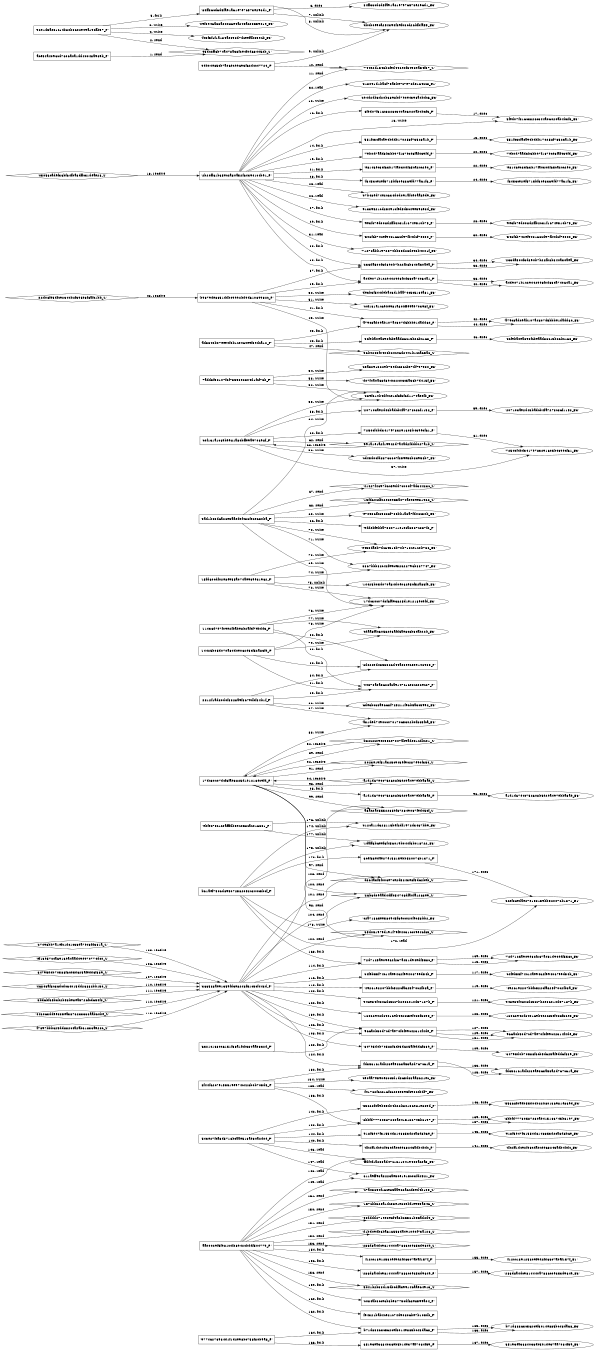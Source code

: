 digraph "D:\Learning\Paper\apt\基于CTI的攻击预警\Dataset\攻击图\ASGfromALLCTI\Ransomware Past, Present, and Future.dot" {
rankdir="LR"
size="9"
fixedsize="false"
splines="true"
nodesep=0.3
ranksep=0
fontsize=10
overlap="scalexy"
engine= "neato"
	"'95dc2ff6b74a478a38f2e4f0d684452b_S'" [node_type=Socket shape=diamond]
	"'ace54a4096cd7606a0a1dd40048a969b_P'" [node_type=Process shape=box]
	"'ace54a4096cd7606a0a1dd40048a969b_P'" -> "'95dc2ff6b74a478a38f2e4f0d684452b_S'" [label="1: send"]
	"'95dc2ff6b74a478a38f2e4f0d684452b_S'" [node_type=Socket shape=diamond]
	"'9291d5ae31c14b80b8602e49a19cab57_P'" [node_type=Process shape=box]
	"'9291d5ae31c14b80b8602e49a19cab57_P'" -> "'95dc2ff6b74a478a38f2e4f0d684452b_S'" [label="2: send"]
	"'09f8946a38a00086e4a245ac03559019_F3'" [node_type=file shape=ellipse]
	"'9291d5ae31c14b80b8602e49a19cab57_P'" [node_type=Process shape=box]
	"'9291d5ae31c14b80b8602e49a19cab57_P'" -> "'09f8946a38a00086e4a245ac03559019_F3'" [label="3: write"]
	"'f43f5f1f1a184ae898d7dceefab359cb_F3'" [node_type=file shape=ellipse]
	"'9291d5ae31c14b80b8602e49a19cab57_P'" [node_type=Process shape=box]
	"'9291d5ae31c14b80b8602e49a19cab57_P'" -> "'f43f5f1f1a184ae898d7dceefab359cb_F3'" [label="4: write"]
	"'9291d5ae31c14b80b8602e49a19cab57_P'" [node_type=Process shape=box]
	"'84ff36cd6d5fa91a61e7e76573e296d1_P'" [node_type=Process shape=box]
	"'9291d5ae31c14b80b8602e49a19cab57_P'" -> "'84ff36cd6d5fa91a61e7e76573e296d1_P'" [label="5: fork"]
	"'84ff36cd6d5fa91a61e7e76573e296d1_P'" [node_type=Process shape=box]
	"'84ff36cd6d5fa91a61e7e76573e296d1_F3'" [node_type=File shape=ellipse]
	"'84ff36cd6d5fa91a61e7e76573e296d1_P'" -> "'84ff36cd6d5fa91a61e7e76573e296d1_F3'" [label="6: exec"]
	"'db0b0e9ca254394f39f03cd26bfbfa55_F3'" [node_type=file shape=ellipse]
	"'84ff36cd6d5fa91a61e7e76573e296d1_P'" [node_type=Process shape=box]
	"'84ff36cd6d5fa91a61e7e76573e296d1_P'" -> "'db0b0e9ca254394f39f03cd26bfbfa55_F3'" [label="7: unlink"]
	"'db0b0e9ca254394f39f03cd26bfbfa55_F3'" [node_type=file shape=ellipse]
	"'84ff36cd6d5fa91a61e7e76573e296d1_P'" [node_type=Process shape=box]
	"'84ff36cd6d5fa91a61e7e76573e296d1_P'" -> "'db0b0e9ca254394f39f03cd26bfbfa55_F3'" [label="8: unlink"]
	"'db0b0e9ca254394f39f03cd26bfbfa55_F3'" [node_type=file shape=ellipse]
	"'0eb04e85cb7a06ec99693f62dcc47724_P'" [node_type=Process shape=box]
	"'0eb04e85cb7a06ec99693f62dcc47724_P'" -> "'db0b0e9ca254394f39f03cd26bfbfa55_F3'" [label="9: unlink"]
	"'744e2d1543b2fed44690f34989a54f37_S'" [node_type=Socket shape=diamond]
	"'0eb04e85cb7a06ec99693f62dcc47724_P'" [node_type=Process shape=box]
	"'0eb04e85cb7a06ec99693f62dcc47724_P'" -> "'744e2d1543b2fed44690f34989a54f37_S'" [label="10: send"]
	"'744e2d1543b2fed44690f34989a54f37_S'" [node_type=Socket shape=diamond]
	"'2b20ff61b65ec2a80a52f643941c4be1_P'" [node_type=Process shape=box]
	"'2b20ff61b65ec2a80a52f643941c4be1_P'" -> "'744e2d1543b2fed44690f34989a54f37_S'" [label="11: send"]
	"'294d2db8d20b6398bd790e4398a4bdc6_F3'" [node_type=file shape=ellipse]
	"'2b20ff61b65ec2a80a52f643941c4be1_P'" [node_type=Process shape=box]
	"'2b20ff61b65ec2a80a52f643941c4be1_P'" -> "'294d2db8d20b6398bd790e4398a4bdc6_F3'" [label="12: write"]
	"'8fed07f316c3826c344a06020ab4b3f3_F3'" [node_type=file shape=ellipse]
	"'2b20ff61b65ec2a80a52f643941c4be1_P'" [node_type=Process shape=box]
	"'2b20ff61b65ec2a80a52f643941c4be1_P'" -> "'8fed07f316c3826c344a06020ab4b3f3_F3'" [label="13: write"]
	"'2b20ff61b65ec2a80a52f643941c4be1_P'" [node_type=Process shape=box]
	"'551fc3cfaca94bddb170258f73523a1b_P'" [node_type=Process shape=box]
	"'2b20ff61b65ec2a80a52f643941c4be1_P'" -> "'551fc3cfaca94bddb170258f73523a1b_P'" [label="14: fork"]
	"'551fc3cfaca94bddb170258f73523a1b_P'" [node_type=Process shape=box]
	"'551fc3cfaca94bddb170258f73523a1b_F3'" [node_type=File shape=ellipse]
	"'551fc3cfaca94bddb170258f73523a1b_P'" -> "'551fc3cfaca94bddb170258f73523a1b_F3'" [label="15: exec"]
	"'2b20ff61b65ec2a80a52f643941c4be1_P'" [node_type=Process shape=box]
	"'8fed07f316c3826c344a06020ab4b3f3_P'" [node_type=Process shape=box]
	"'2b20ff61b65ec2a80a52f643941c4be1_P'" -> "'8fed07f316c3826c344a06020ab4b3f3_P'" [label="16: fork"]
	"'8fed07f316c3826c344a06020ab4b3f3_P'" [node_type=Process shape=box]
	"'8fed07f316c3826c344a06020ab4b3f3_F3'" [node_type=File shape=ellipse]
	"'8fed07f316c3826c344a06020ab4b3f3_P'" -> "'8fed07f316c3826c344a06020ab4b3f3_F3'" [label="17: exec"]
	"'2b20ff61b65ec2a80a52f643941c4be1_P'" [node_type=Process shape=box]
	"'05056cad9f36bf64fba3dffc31deae28_S'" [node_type=Socket shape=diamond]
	"'05056cad9f36bf64fba3dffc31deae28_S'" -> "'2b20ff61b65ec2a80a52f643941c4be1_P'" [label="18: receive"]
	"'2b20ff61b65ec2a80a52f643941c4be1_P'" [node_type=Process shape=box]
	"'7eb0d7aad3b3bb97f187ece3faf439fd_P'" [node_type=Process shape=box]
	"'2b20ff61b65ec2a80a52f643941c4be1_P'" -> "'7eb0d7aad3b3bb97f187ece3faf439fd_P'" [label="19: fork"]
	"'7eb0d7aad3b3bb97f187ece3faf439fd_P'" [node_type=Process shape=box]
	"'7eb0d7aad3b3bb97f187ece3faf439fd_F3'" [node_type=File shape=ellipse]
	"'7eb0d7aad3b3bb97f187ece3faf439fd_P'" -> "'7eb0d7aad3b3bb97f187ece3faf439fd_F3'" [label="20: exec"]
	"'2b20ff61b65ec2a80a52f643941c4be1_P'" [node_type=Process shape=box]
	"'e8146ec3cf63b17fa030df65ca2cc2e0_P'" [node_type=Process shape=box]
	"'2b20ff61b65ec2a80a52f643941c4be1_P'" -> "'e8146ec3cf63b17fa030df65ca2cc2e0_P'" [label="21: fork"]
	"'e8146ec3cf63b17fa030df65ca2cc2e0_P'" [node_type=Process shape=box]
	"'e8146ec3cf63b17fa030df65ca2cc2e0_F3'" [node_type=File shape=ellipse]
	"'e8146ec3cf63b17fa030df65ca2cc2e0_P'" -> "'e8146ec3cf63b17fa030df65ca2cc2e0_F3'" [label="22: exec"]
	"'2b20ff61b65ec2a80a52f643941c4be1_P'" [node_type=Process shape=box]
	"'f3453ce2ef5715bf30e8369fd77a61f6_P'" [node_type=Process shape=box]
	"'2b20ff61b65ec2a80a52f643941c4be1_P'" -> "'f3453ce2ef5715bf30e8369fd77a61f6_P'" [label="23: fork"]
	"'f3453ce2ef5715bf30e8369fd77a61f6_P'" [node_type=Process shape=box]
	"'f3453ce2ef5715bf30e8369fd77a61f6_F3'" [node_type=File shape=ellipse]
	"'f3453ce2ef5715bf30e8369fd77a61f6_P'" -> "'f3453ce2ef5715bf30e8369fd77a61f6_F3'" [label="24: exec"]
	"'07b48ed74e2c634d0d091af4e0aa3ed9_F3'" [node_type=file shape=ellipse]
	"'2b20ff61b65ec2a80a52f643941c4be1_P'" [node_type=Process shape=box]
	"'2b20ff61b65ec2a80a52f643941c4be1_P'" -> "'07b48ed74e2c634d0d091af4e0aa3ed9_F3'" [label="25: read"]
	"'e1339521cd25491cfed5d5c49e598e3d_F3'" [node_type=file shape=ellipse]
	"'2b20ff61b65ec2a80a52f643941c4be1_P'" [node_type=Process shape=box]
	"'2b20ff61b65ec2a80a52f643941c4be1_P'" -> "'e1339521cd25491cfed5d5c49e598e3d_F3'" [label="26: read"]
	"'2b20ff61b65ec2a80a52f643941c4be1_P'" [node_type=Process shape=box]
	"'9e3fc7ed008d2ffb2c31f1674e510b75_P'" [node_type=Process shape=box]
	"'2b20ff61b65ec2a80a52f643941c4be1_P'" -> "'9e3fc7ed008d2ffb2c31f1674e510b75_P'" [label="27: fork"]
	"'9e3fc7ed008d2ffb2c31f1674e510b75_P'" [node_type=Process shape=box]
	"'9e3fc7ed008d2ffb2c31f1674e510b75_F3'" [node_type=File shape=ellipse]
	"'9e3fc7ed008d2ffb2c31f1674e510b75_P'" -> "'9e3fc7ed008d2ffb2c31f1674e510b75_F3'" [label="28: exec"]
	"'2b20ff61b65ec2a80a52f643941c4be1_P'" [node_type=Process shape=box]
	"'546fcb742ef948166cd97fb4dcf7e000_P'" [node_type=Process shape=box]
	"'2b20ff61b65ec2a80a52f643941c4be1_P'" -> "'546fcb742ef948166cd97fb4dcf7e000_P'" [label="29: fork"]
	"'546fcb742ef948166cd97fb4dcf7e000_P'" [node_type=Process shape=box]
	"'546fcb742ef948166cd97fb4dcf7e000_F3'" [node_type=File shape=ellipse]
	"'546fcb742ef948166cd97fb4dcf7e000_P'" -> "'546fcb742ef948166cd97fb4dcf7e000_F3'" [label="30: exec"]
	"'71272abb1972574bb85d23de93b4001f_F3'" [node_type=file shape=ellipse]
	"'2b20ff61b65ec2a80a52f643941c4be1_P'" [node_type=Process shape=box]
	"'2b20ff61b65ec2a80a52f643941c4be1_P'" -> "'71272abb1972574bb85d23de93b4001f_F3'" [label="31: read"]
	"'818091d1ba6f75a3be7c7e76d5164cc8_F1'" [node_type=file shape=ellipse]
	"'2b20ff61b65ec2a80a52f643941c4be1_P'" [node_type=Process shape=box]
	"'2b20ff61b65ec2a80a52f643941c4be1_P'" -> "'818091d1ba6f75a3be7c7e76d5164cc8_F1'" [label="32: read"]
	"'2b20ff61b65ec2a80a52f643941c4be1_P'" [node_type=Process shape=box]
	"'233da500f3d890b7b22fb8b840a30aea_P'" [node_type=Process shape=box]
	"'2b20ff61b65ec2a80a52f643941c4be1_P'" -> "'233da500f3d890b7b22fb8b840a30aea_P'" [label="33: fork"]
	"'233da500f3d890b7b22fb8b840a30aea_P'" [node_type=Process shape=box]
	"'233da500f3d890b7b22fb8b840a30aea_F3'" [node_type=File shape=ellipse]
	"'233da500f3d890b7b22fb8b840a30aea_P'" -> "'233da500f3d890b7b22fb8b840a30aea_F3'" [label="34: exec"]
	"'2b20ff61b65ec2a80a52f643941c4be1_P'" [node_type=Process shape=box]
	"'a4d9071b1c294429e8f0d33ca74064a1_P'" [node_type=Process shape=box]
	"'2b20ff61b65ec2a80a52f643941c4be1_P'" -> "'a4d9071b1c294429e8f0d33ca74064a1_P'" [label="35: fork"]
	"'a4d9071b1c294429e8f0d33ca74064a1_P'" [node_type=Process shape=box]
	"'a4d9071b1c294429e8f0d33ca74064a1_F3'" [node_type=File shape=ellipse]
	"'a4d9071b1c294429e8f0d33ca74064a1_P'" -> "'a4d9071b1c294429e8f0d33ca74064a1_F3'" [label="36: exec"]
	"'b9379de8851ddb09992bd9d61089982c_P'" [node_type=Process shape=box]
	"'233da500f3d890b7b22fb8b840a30aea_P'" [node_type=Process shape=box]
	"'b9379de8851ddb09992bd9d61089982c_P'" -> "'233da500f3d890b7b22fb8b840a30aea_P'" [label="37: fork"]
	"'233da500f3d890b7b22fb8b840a30aea_P'" [node_type=Process shape=box]
	"'233da500f3d890b7b22fb8b840a30aea_F3'" [node_type=File shape=ellipse]
	"'233da500f3d890b7b22fb8b840a30aea_P'" -> "'233da500f3d890b7b22fb8b840a30aea_F3'" [label="38: exec"]
	"'b9379de8851ddb09992bd9d61089982c_P'" [node_type=Process shape=box]
	"'a4d9071b1c294429e8f0d33ca74064a1_P'" [node_type=Process shape=box]
	"'b9379de8851ddb09992bd9d61089982c_P'" -> "'a4d9071b1c294429e8f0d33ca74064a1_P'" [label="39: fork"]
	"'a4d9071b1c294429e8f0d33ca74064a1_P'" [node_type=Process shape=box]
	"'a4d9071b1c294429e8f0d33ca74064a1_F3'" [node_type=File shape=ellipse]
	"'a4d9071b1c294429e8f0d33ca74064a1_P'" -> "'a4d9071b1c294429e8f0d33ca74064a1_F3'" [label="40: exec"]
	"'b9379de8851ddb09992bd9d61089982c_P'" [node_type=Process shape=box]
	"'a79c8ad09ab107a4807d5bbbe1dadd60_P'" [node_type=Process shape=box]
	"'b9379de8851ddb09992bd9d61089982c_P'" -> "'a79c8ad09ab107a4807d5bbbe1dadd60_P'" [label="41: fork"]
	"'a79c8ad09ab107a4807d5bbbe1dadd60_P'" [node_type=Process shape=box]
	"'a79c8ad09ab107a4807d5bbbe1dadd60_F3'" [node_type=File shape=ellipse]
	"'a79c8ad09ab107a4807d5bbbe1dadd60_P'" -> "'a79c8ad09ab107a4807d5bbbe1dadd60_F3'" [label="42: exec"]
	"'ad3340b07eee4f0b1ce464e9f39dca12_P'" [node_type=Process shape=box]
	"'a79c8ad09ab107a4807d5bbbe1dadd60_P'" [node_type=Process shape=box]
	"'ad3340b07eee4f0b1ce464e9f39dca12_P'" -> "'a79c8ad09ab107a4807d5bbbe1dadd60_P'" [label="43: fork"]
	"'a79c8ad09ab107a4807d5bbbe1dadd60_P'" [node_type=Process shape=box]
	"'a79c8ad09ab107a4807d5bbbe1dadd60_F3'" [node_type=File shape=ellipse]
	"'a79c8ad09ab107a4807d5bbbe1dadd60_P'" -> "'a79c8ad09ab107a4807d5bbbe1dadd60_F3'" [label="44: exec"]
	"'ad3340b07eee4f0b1ce464e9f39dca12_P'" [node_type=Process shape=box]
	"'8cf9ba0ea898fcbeaad86c15b26bc168_P'" [node_type=Process shape=box]
	"'ad3340b07eee4f0b1ce464e9f39dca12_P'" -> "'8cf9ba0ea898fcbeaad86c15b26bc168_P'" [label="45: fork"]
	"'8cf9ba0ea898fcbeaad86c15b26bc168_P'" [node_type=Process shape=box]
	"'8cf9ba0ea898fcbeaad86c15b26bc168_F3'" [node_type=File shape=ellipse]
	"'8cf9ba0ea898fcbeaad86c15b26bc168_P'" -> "'8cf9ba0ea898fcbeaad86c15b26bc168_F3'" [label="46: exec"]
	"'06b4283f0408b20c46d2441b1cca65a6_S'" [node_type=Socket shape=diamond]
	"'ad3340b07eee4f0b1ce464e9f39dca12_P'" [node_type=Process shape=box]
	"'ad3340b07eee4f0b1ce464e9f39dca12_P'" -> "'06b4283f0408b20c46d2441b1cca65a6_S'" [label="47: send"]
	"'b9379de8851ddb09992bd9d61089982c_P'" [node_type=Process shape=box]
	"'22d08fe5dfc92344b2f395e3f8afc1bb_S'" [node_type=Socket shape=diamond]
	"'22d08fe5dfc92344b2f395e3f8afc1bb_S'" -> "'b9379de8851ddb09992bd9d61089982c_P'" [label="48: receive"]
	"'839f614b4df4ce1cf3f3f6d1174aeefb_F3'" [node_type=file shape=ellipse]
	"'b9379de8851ddb09992bd9d61089982c_P'" [node_type=Process shape=box]
	"'b9379de8851ddb09992bd9d61089982c_P'" -> "'839f614b4df4ce1cf3f3f6d1174aeefb_F3'" [label="49: write"]
	"'de3b3f544deba46d1baa74c5c518ea81_F3'" [node_type=file shape=ellipse]
	"'b9379de8851ddb09992bd9d61089982c_P'" [node_type=Process shape=box]
	"'b9379de8851ddb09992bd9d61089982c_P'" -> "'de3b3f544deba46d1baa74c5c518ea81_F3'" [label="50: write"]
	"'c0f131a1c69be981a80bffe9a970398f_F3'" [node_type=file shape=ellipse]
	"'b9379de8851ddb09992bd9d61089982c_P'" [node_type=Process shape=box]
	"'b9379de8851ddb09992bd9d61089982c_P'" -> "'c0f131a1c69be981a80bffe9a970398f_F3'" [label="51: write"]
	"'839f614b4df4ce1cf3f3f6d1174aeefb_F3'" [node_type=file shape=ellipse]
	"'7add3f58107f6f73558e2304d1fcf73b_P'" [node_type=Process shape=box]
	"'7add3f58107f6f73558e2304d1fcf73b_P'" -> "'839f614b4df4ce1cf3f3f6d1174aeefb_F3'" [label="52: write"]
	"'d07f4a0a68d894c22c03c5a36b7d415f_F3'" [node_type=file shape=ellipse]
	"'7add3f58107f6f73558e2304d1fcf73b_P'" [node_type=Process shape=box]
	"'7add3f58107f6f73558e2304d1fcf73b_P'" -> "'d07f4a0a68d894c22c03c5a36b7d415f_F3'" [label="53: write"]
	"'25a32913229b759dcc36cbe7df797e80_F3'" [node_type=file shape=ellipse]
	"'7add3f58107f6f73558e2304d1fcf73b_P'" [node_type=Process shape=box]
	"'7add3f58107f6f73558e2304d1fcf73b_P'" -> "'25a32913229b759dcc36cbe7df797e80_F3'" [label="54: write"]
	"'839f614b4df4ce1cf3f3f6d1174aeefb_F3'" [node_type=file shape=ellipse]
	"'c0f131a1c69be981a80bffe9a970398f_P'" [node_type=Process shape=box]
	"'c0f131a1c69be981a80bffe9a970398f_P'" -> "'839f614b4df4ce1cf3f3f6d1174aeefb_F3'" [label="55: write"]
	"'cd45d0cfd887666c7f259e53b83958b7_F3'" [node_type=file shape=ellipse]
	"'c0f131a1c69be981a80bffe9a970398f_P'" [node_type=Process shape=box]
	"'c0f131a1c69be981a80bffe9a970398f_P'" -> "'cd45d0cfd887666c7f259e53b83958b7_F3'" [label="56: write"]
	"'7254cf4bd3417e783291605b439ecf61_F3'" [node_type=file shape=ellipse]
	"'c0f131a1c69be981a80bffe9a970398f_P'" [node_type=Process shape=box]
	"'c0f131a1c69be981a80bffe9a970398f_P'" -> "'7254cf4bd3417e783291605b439ecf61_F3'" [label="57: write"]
	"'c0f131a1c69be981a80bffe9a970398f_P'" [node_type=Process shape=box]
	"'207103ae2d43badcb4fa7278c86f1152_P'" [node_type=Process shape=box]
	"'c0f131a1c69be981a80bffe9a970398f_P'" -> "'207103ae2d43badcb4fa7278c86f1152_P'" [label="58: fork"]
	"'207103ae2d43badcb4fa7278c86f1152_P'" [node_type=Process shape=box]
	"'207103ae2d43badcb4fa7278c86f1152_F3'" [node_type=File shape=ellipse]
	"'207103ae2d43badcb4fa7278c86f1152_P'" -> "'207103ae2d43badcb4fa7278c86f1152_F3'" [label="59: exec"]
	"'c0f131a1c69be981a80bffe9a970398f_P'" [node_type=Process shape=box]
	"'7254cf4bd3417e783291605b439ecf61_P'" [node_type=Process shape=box]
	"'c0f131a1c69be981a80bffe9a970398f_P'" -> "'7254cf4bd3417e783291605b439ecf61_P'" [label="60: fork"]
	"'7254cf4bd3417e783291605b439ecf61_P'" [node_type=Process shape=box]
	"'7254cf4bd3417e783291605b439ecf61_F3'" [node_type=File shape=ellipse]
	"'7254cf4bd3417e783291605b439ecf61_P'" -> "'7254cf4bd3417e783291605b439ecf61_F3'" [label="61: exec"]
	"'991a1e1a2f19942d7a4ad2fddd027a1b_S'" [node_type=Socket shape=diamond]
	"'c0f131a1c69be981a80bffe9a970398f_P'" [node_type=Process shape=box]
	"'c0f131a1c69be981a80bffe9a970398f_P'" -> "'991a1e1a2f19942d7a4ad2fddd027a1b_S'" [label="62: send"]
	"'991a1e1a2f19942d7a4ad2fddd027a1b_S'" -> "'c0f131a1c69be981a80bffe9a970398f_P'" [label="63: receive"]
	"'839f614b4df4ce1cf3f3f6d1174aeefb_F3'" [node_type=file shape=ellipse]
	"'3ad1b83d6a26e5aaed9f486fe2e630ba_P'" [node_type=Process shape=box]
	"'3ad1b83d6a26e5aaed9f486fe2e630ba_P'" -> "'839f614b4df4ce1cf3f3f6d1174aeefb_F3'" [label="64: write"]
	"'e70536fb85823f783bb1a8a7fd06c30b_F3'" [node_type=file shape=ellipse]
	"'3ad1b83d6a26e5aaed9f486fe2e630ba_P'" [node_type=Process shape=box]
	"'3ad1b83d6a26e5aaed9f486fe2e630ba_P'" -> "'e70536fb85823f783bb1a8a7fd06c30b_F3'" [label="65: write"]
	"'3ad1b83d6a26e5aaed9f486fe2e630ba_P'" [node_type=Process shape=box]
	"'9ddebfebba7380711e1eca8387c837f2_P'" [node_type=Process shape=box]
	"'3ad1b83d6a26e5aaed9f486fe2e630ba_P'" -> "'9ddebfebba7380711e1eca8387c837f2_P'" [label="66: fork"]
	"'41427f4697b6c59dd7c000f7ad34423c_S'" [node_type=Socket shape=diamond]
	"'3ad1b83d6a26e5aaed9f486fe2e630ba_P'" [node_type=Process shape=box]
	"'3ad1b83d6a26e5aaed9f486fe2e630ba_P'" -> "'41427f4697b6c59dd7c000f7ad34423c_S'" [label="67: send"]
	"'15fd60cdf02e8e955a074ae939e31962_S'" [node_type=Socket shape=diamond]
	"'3ad1b83d6a26e5aaed9f486fe2e630ba_P'" [node_type=Process shape=box]
	"'3ad1b83d6a26e5aaed9f486fe2e630ba_P'" -> "'15fd60cdf02e8e955a074ae939e31962_S'" [label="68: send"]
	"'17dc30c07dcf6fa93825d1e1218ec9fd_F3'" [node_type=file shape=ellipse]
	"'3ad1b83d6a26e5aaed9f486fe2e630ba_P'" [node_type=Process shape=box]
	"'3ad1b83d6a26e5aaed9f486fe2e630ba_P'" -> "'17dc30c07dcf6fa93825d1e1218ec9fd_F3'" [label="69: write"]
	"'e453daeb7dc64513b70b718c91c0b736_F3'" [node_type=file shape=ellipse]
	"'3ad1b83d6a26e5aaed9f486fe2e630ba_P'" [node_type=Process shape=box]
	"'3ad1b83d6a26e5aaed9f486fe2e630ba_P'" -> "'e453daeb7dc64513b70b718c91c0b736_F3'" [label="70: write"]
	"'3867bbb82c42fe9ce52322796b837747_F3'" [node_type=file shape=ellipse]
	"'3ad1b83d6a26e5aaed9f486fe2e630ba_P'" [node_type=Process shape=box]
	"'3ad1b83d6a26e5aaed9f486fe2e630ba_P'" -> "'3867bbb82c42fe9ce52322796b837747_F3'" [label="71: write"]
	"'17dc30c07dcf6fa93825d1e1218ec9fd_F3'" [node_type=file shape=ellipse]
	"'15fd60cdf02e8e955a074ae939e31962_P'" [node_type=Process shape=box]
	"'15fd60cdf02e8e955a074ae939e31962_P'" -> "'17dc30c07dcf6fa93825d1e1218ec9fd_F3'" [label="72: write"]
	"'e453daeb7dc64513b70b718c91c0b736_F3'" [node_type=file shape=ellipse]
	"'15fd60cdf02e8e955a074ae939e31962_P'" [node_type=Process shape=box]
	"'15fd60cdf02e8e955a074ae939e31962_P'" -> "'e453daeb7dc64513b70b718c91c0b736_F3'" [label="73: write"]
	"'3867bbb82c42fe9ce52322796b837747_F3'" [node_type=file shape=ellipse]
	"'15fd60cdf02e8e955a074ae939e31962_P'" [node_type=Process shape=box]
	"'15fd60cdf02e8e955a074ae939e31962_P'" -> "'3867bbb82c42fe9ce52322796b837747_F3'" [label="74: write"]
	"'14425b05d070a84d0e062e5cf52a83fe_F3'" [node_type=file shape=ellipse]
	"'15fd60cdf02e8e955a074ae939e31962_P'" [node_type=Process shape=box]
	"'15fd60cdf02e8e955a074ae939e31962_P'" -> "'14425b05d070a84d0e062e5cf52a83fe_F3'" [label="75: unlink"]
	"'17dc30c07dcf6fa93825d1e1218ec9fd_F3'" [node_type=file shape=ellipse]
	"'11436d7e7f09e2fbabe8b2afcf7ebdd3_P'" [node_type=Process shape=box]
	"'11436d7e7f09e2fbabe8b2afcf7ebdd3_P'" -> "'17dc30c07dcf6fa93825d1e1218ec9fd_F3'" [label="76: write"]
	"'cdaa3fac60582e6afd5ae8c8b3cab22b_F3'" [node_type=file shape=ellipse]
	"'11436d7e7f09e2fbabe8b2afcf7ebdd3_P'" [node_type=Process shape=box]
	"'11436d7e7f09e2fbabe8b2afcf7ebdd3_P'" -> "'cdaa3fac60582e6afd5ae8c8b3cab22b_F3'" [label="77: write"]
	"'17dc30c07dcf6fa93825d1e1218ec9fd_F3'" [node_type=file shape=ellipse]
	"'14425b05d070a84d0e062e5cf52a83fe_P'" [node_type=Process shape=box]
	"'14425b05d070a84d0e062e5cf52a83fe_P'" -> "'17dc30c07dcf6fa93825d1e1218ec9fd_F3'" [label="78: write"]
	"'cdaa3fac60582e6afd5ae8c8b3cab22b_F3'" [node_type=file shape=ellipse]
	"'14425b05d070a84d0e062e5cf52a83fe_P'" [node_type=Process shape=box]
	"'14425b05d070a84d0e062e5cf52a83fe_P'" -> "'cdaa3fac60582e6afd5ae8c8b3cab22b_F3'" [label="79: write"]
	"'14425b05d070a84d0e062e5cf52a83fe_P'" [node_type=Process shape=box]
	"'6d02c9d0353326d44a08e9c5e9146985_P'" [node_type=Process shape=box]
	"'14425b05d070a84d0e062e5cf52a83fe_P'" -> "'6d02c9d0353326d44a08e9c5e9146985_P'" [label="80: fork"]
	"'14425b05d070a84d0e062e5cf52a83fe_P'" [node_type=Process shape=box]
	"'44378a0a3628aca9147c16e8cc02ec27_P'" [node_type=Process shape=box]
	"'14425b05d070a84d0e062e5cf52a83fe_P'" -> "'44378a0a3628aca9147c16e8cc02ec27_P'" [label="81: fork"]
	"'11436d7e7f09e2fbabe8b2afcf7ebdd3_P'" [node_type=Process shape=box]
	"'6d02c9d0353326d44a08e9c5e9146985_P'" [node_type=Process shape=box]
	"'11436d7e7f09e2fbabe8b2afcf7ebdd3_P'" -> "'6d02c9d0353326d44a08e9c5e9146985_P'" [label="82: fork"]
	"'11436d7e7f09e2fbabe8b2afcf7ebdd3_P'" [node_type=Process shape=box]
	"'44378a0a3628aca9147c16e8cc02ec27_P'" [node_type=Process shape=box]
	"'11436d7e7f09e2fbabe8b2afcf7ebdd3_P'" -> "'44378a0a3628aca9147c16e8cc02ec27_P'" [label="83: fork"]
	"'2312f1ad30d0f8328a9f867edbf84b1f_P'" [node_type=Process shape=box]
	"'6d02c9d0353326d44a08e9c5e9146985_P'" [node_type=Process shape=box]
	"'2312f1ad30d0f8328a9f867edbf84b1f_P'" -> "'6d02c9d0353326d44a08e9c5e9146985_P'" [label="84: fork"]
	"'2312f1ad30d0f8328a9f867edbf84b1f_P'" [node_type=Process shape=box]
	"'44378a0a3628aca9147c16e8cc02ec27_P'" [node_type=Process shape=box]
	"'2312f1ad30d0f8328a9f867edbf84b1f_P'" -> "'44378a0a3628aca9147c16e8cc02ec27_P'" [label="85: fork"]
	"'6de3bc63a9668f725211f96b5a3c5992_F3'" [node_type=file shape=ellipse]
	"'2312f1ad30d0f8328a9f867edbf84b1f_P'" [node_type=Process shape=box]
	"'2312f1ad30d0f8328a9f867edbf84b1f_P'" -> "'6de3bc63a9668f725211f96b5a3c5992_F3'" [label="86: write"]
	"'a81ded7490cc07017065302b0f865fca_F3'" [node_type=file shape=ellipse]
	"'2312f1ad30d0f8328a9f867edbf84b1f_P'" [node_type=Process shape=box]
	"'2312f1ad30d0f8328a9f867edbf84b1f_P'" -> "'a81ded7490cc07017065302b0f865fca_F3'" [label="87: write"]
	"'a81ded7490cc07017065302b0f865fca_F3'" [node_type=file shape=ellipse]
	"'17dc30c07dcf6fa93825d1e1218ec9fd_P'" [node_type=Process shape=box]
	"'17dc30c07dcf6fa93825d1e1218ec9fd_P'" -> "'a81ded7490cc07017065302b0f865fca_F3'" [label="88: write"]
	"'b32c2c09e055ce7007ab9ade31cdbc01_S'" [node_type=Socket shape=diamond]
	"'17dc30c07dcf6fa93825d1e1218ec9fd_P'" [node_type=Process shape=box]
	"'17dc30c07dcf6fa93825d1e1218ec9fd_P'" -> "'b32c2c09e055ce7007ab9ade31cdbc01_S'" [label="89: send"]
	"'b32c2c09e055ce7007ab9ade31cdbc01_S'" -> "'17dc30c07dcf6fa93825d1e1218ec9fd_P'" [label="90: receive"]
	"'2023e19f51a325c943ef9c287e90f354_S'" [node_type=Socket shape=diamond]
	"'17dc30c07dcf6fa93825d1e1218ec9fd_P'" [node_type=Process shape=box]
	"'17dc30c07dcf6fa93825d1e1218ec9fd_P'" -> "'2023e19f51a325c943ef9c287e90f354_S'" [label="91: send"]
	"'2023e19f51a325c943ef9c287e90f354_S'" -> "'17dc30c07dcf6fa93825d1e1218ec9fd_P'" [label="92: receive"]
	"'a1d1d67e4c752608b5e29a497ebba3ae_S'" [node_type=Socket shape=diamond]
	"'17dc30c07dcf6fa93825d1e1218ec9fd_P'" [node_type=Process shape=box]
	"'17dc30c07dcf6fa93825d1e1218ec9fd_P'" -> "'a1d1d67e4c752608b5e29a497ebba3ae_S'" [label="93: send"]
	"'a1d1d67e4c752608b5e29a497ebba3ae_S'" -> "'17dc30c07dcf6fa93825d1e1218ec9fd_P'" [label="94: receive"]
	"'17dc30c07dcf6fa93825d1e1218ec9fd_P'" [node_type=Process shape=box]
	"'a1d1d67e4c752608b5e29a497ebba3ae_P'" [node_type=Process shape=box]
	"'17dc30c07dcf6fa93825d1e1218ec9fd_P'" -> "'a1d1d67e4c752608b5e29a497ebba3ae_P'" [label="95: fork"]
	"'a1d1d67e4c752608b5e29a497ebba3ae_P'" [node_type=Process shape=box]
	"'a1d1d67e4c752608b5e29a497ebba3ae_F3'" [node_type=File shape=ellipse]
	"'a1d1d67e4c752608b5e29a497ebba3ae_P'" -> "'a1d1d67e4c752608b5e29a497ebba3ae_F3'" [label="96: exec"]
	"'d664a3f5f006e7ce2d5243e8f5d62beb_S'" [node_type=Socket shape=diamond]
	"'17dc30c07dcf6fa93825d1e1218ec9fd_P'" [node_type=Process shape=box]
	"'17dc30c07dcf6fa93825d1e1218ec9fd_P'" -> "'d664a3f5f006e7ce2d5243e8f5d62beb_S'" [label="97: send"]
	"'65d05197ed191f7efe4031cc09e46f85_S'" [node_type=Socket shape=diamond]
	"'17dc30c07dcf6fa93825d1e1218ec9fd_P'" [node_type=Process shape=box]
	"'17dc30c07dcf6fa93825d1e1218ec9fd_P'" -> "'65d05197ed191f7efe4031cc09e46f85_S'" [label="98: send"]
	"'a6ac2a455522859f872849037fed45cf_S'" [node_type=Socket shape=diamond]
	"'17dc30c07dcf6fa93825d1e1218ec9fd_P'" [node_type=Process shape=box]
	"'17dc30c07dcf6fa93825d1e1218ec9fd_P'" -> "'a6ac2a455522859f872849037fed45cf_S'" [label="99: send"]
	"'26b6d09aad4dff054746dfa0fa1263e9_S'" [node_type=Socket shape=diamond]
	"'17dc30c07dcf6fa93825d1e1218ec9fd_P'" [node_type=Process shape=box]
	"'17dc30c07dcf6fa93825d1e1218ec9fd_P'" -> "'26b6d09aad4dff054746dfa0fa1263e9_S'" [label="100: send"]
	"'d664a3f5f006e7ce2d5243e8f5d62beb_S'" [node_type=Socket shape=diamond]
	"'366538ae91359fd3e8248f51c5cf443d_P'" [node_type=Process shape=box]
	"'366538ae91359fd3e8248f51c5cf443d_P'" -> "'d664a3f5f006e7ce2d5243e8f5d62beb_S'" [label="101: send"]
	"'65d05197ed191f7efe4031cc09e46f85_S'" [node_type=Socket shape=diamond]
	"'366538ae91359fd3e8248f51c5cf443d_P'" [node_type=Process shape=box]
	"'366538ae91359fd3e8248f51c5cf443d_P'" -> "'65d05197ed191f7efe4031cc09e46f85_S'" [label="102: send"]
	"'a6ac2a455522859f872849037fed45cf_S'" [node_type=Socket shape=diamond]
	"'366538ae91359fd3e8248f51c5cf443d_P'" [node_type=Process shape=box]
	"'366538ae91359fd3e8248f51c5cf443d_P'" -> "'a6ac2a455522859f872849037fed45cf_S'" [label="103: send"]
	"'26b6d09aad4dff054746dfa0fa1263e9_S'" [node_type=Socket shape=diamond]
	"'366538ae91359fd3e8248f51c5cf443d_P'" [node_type=Process shape=box]
	"'366538ae91359fd3e8248f51c5cf443d_P'" -> "'26b6d09aad4dff054746dfa0fa1263e9_S'" [label="104: send"]
	"'366538ae91359fd3e8248f51c5cf443d_P'" [node_type=Process shape=box]
	"'27496bb7a1efc1dc1c33ea7e43fd381a_S'" [node_type=Socket shape=diamond]
	"'27496bb7a1efc1dc1c33ea7e43fd381a_S'" -> "'366538ae91359fd3e8248f51c5cf443d_P'" [label="105: receive"]
	"'366538ae91359fd3e8248f51c5cf443d_P'" [node_type=Process shape=box]
	"'ef13957c4a69169a4aad49e970774dc0_S'" [node_type=Socket shape=diamond]
	"'ef13957c4a69169a4aad49e970774dc0_S'" -> "'366538ae91359fd3e8248f51c5cf443d_P'" [label="106: receive"]
	"'366538ae91359fd3e8248f51c5cf443d_P'" [node_type=Process shape=box]
	"'64795d0b70588f6cb5d625afedd6f889_S'" [node_type=Socket shape=diamond]
	"'64795d0b70588f6cb5d625afedd6f889_S'" -> "'366538ae91359fd3e8248f51c5cf443d_P'" [label="107: receive"]
	"'366538ae91359fd3e8248f51c5cf443d_P'" [node_type=Process shape=box]
	"'64795d0b70588f6cb5d625afedd6f889_P'" [node_type=Process shape=box]
	"'366538ae91359fd3e8248f51c5cf443d_P'" -> "'64795d0b70588f6cb5d625afedd6f889_P'" [label="108: fork"]
	"'64795d0b70588f6cb5d625afedd6f889_P'" [node_type=Process shape=box]
	"'64795d0b70588f6cb5d625afedd6f889_F3'" [node_type=File shape=ellipse]
	"'64795d0b70588f6cb5d625afedd6f889_P'" -> "'64795d0b70588f6cb5d625afedd6f889_F3'" [label="109: exec"]
	"'366538ae91359fd3e8248f51c5cf443d_P'" [node_type=Process shape=box]
	"'46843af8c86dcdc64015dd26882bb150_S'" [node_type=Socket shape=diamond]
	"'46843af8c86dcdc64015dd26882bb150_S'" -> "'366538ae91359fd3e8248f51c5cf443d_P'" [label="110: receive"]
	"'366538ae91359fd3e8248f51c5cf443d_P'" [node_type=Process shape=box]
	"'3bd6bf65b3b2b58be8ea5726fcd654f2_S'" [node_type=Socket shape=diamond]
	"'3bd6bf65b3b2b58be8ea5726fcd654f2_S'" -> "'366538ae91359fd3e8248f51c5cf443d_P'" [label="111: receive"]
	"'366538ae91359fd3e8248f51c5cf443d_P'" [node_type=Process shape=box]
	"'446063dd9e335ea3876233366aab60be_S'" [node_type=Socket shape=diamond]
	"'446063dd9e335ea3876233366aab60be_S'" -> "'366538ae91359fd3e8248f51c5cf443d_P'" [label="112: receive"]
	"'366538ae91359fd3e8248f51c5cf443d_P'" [node_type=Process shape=box]
	"'f7897bbb625dd882c4a2ab61836a923c_S'" [node_type=Socket shape=diamond]
	"'f7897bbb625dd882c4a2ab61836a923c_S'" -> "'366538ae91359fd3e8248f51c5cf443d_P'" [label="113: receive"]
	"'366538ae91359fd3e8248f51c5cf443d_P'" [node_type=Process shape=box]
	"'72d7125a909e82f267a431d94edf558c_P'" [node_type=Process shape=box]
	"'366538ae91359fd3e8248f51c5cf443d_P'" -> "'72d7125a909e82f267a431d94edf558c_P'" [label="114: fork"]
	"'72d7125a909e82f267a431d94edf558c_P'" [node_type=Process shape=box]
	"'72d7125a909e82f267a431d94edf558c_F3'" [node_type=File shape=ellipse]
	"'72d7125a909e82f267a431d94edf558c_P'" -> "'72d7125a909e82f267a431d94edf558c_F3'" [label="115: exec"]
	"'366538ae91359fd3e8248f51c5cf443d_P'" [node_type=Process shape=box]
	"'c4feb55f74c14ae9462f994067e9d54b_P'" [node_type=Process shape=box]
	"'366538ae91359fd3e8248f51c5cf443d_P'" -> "'c4feb55f74c14ae9462f994067e9d54b_P'" [label="116: fork"]
	"'c4feb55f74c14ae9462f994067e9d54b_P'" [node_type=Process shape=box]
	"'c4feb55f74c14ae9462f994067e9d54b_F3'" [node_type=File shape=ellipse]
	"'c4feb55f74c14ae9462f994067e9d54b_P'" -> "'c4feb55f74c14ae9462f994067e9d54b_F3'" [label="117: exec"]
	"'366538ae91359fd3e8248f51c5cf443d_P'" [node_type=Process shape=box]
	"'49261e2207bbfc522cfa325f70c2fb8a_P'" [node_type=Process shape=box]
	"'366538ae91359fd3e8248f51c5cf443d_P'" -> "'49261e2207bbfc522cfa325f70c2fb8a_P'" [label="118: fork"]
	"'49261e2207bbfc522cfa325f70c2fb8a_P'" [node_type=Process shape=box]
	"'49261e2207bbfc522cfa325f70c2fb8a_F3'" [node_type=File shape=ellipse]
	"'49261e2207bbfc522cfa325f70c2fb8a_P'" -> "'49261e2207bbfc522cfa325f70c2fb8a_F3'" [label="119: exec"]
	"'366538ae91359fd3e8248f51c5cf443d_P'" [node_type=Process shape=box]
	"'948e34f4806dc5cc7b2e86010d57187b_P'" [node_type=Process shape=box]
	"'366538ae91359fd3e8248f51c5cf443d_P'" -> "'948e34f4806dc5cc7b2e86010d57187b_P'" [label="120: fork"]
	"'948e34f4806dc5cc7b2e86010d57187b_P'" [node_type=Process shape=box]
	"'948e34f4806dc5cc7b2e86010d57187b_F3'" [node_type=File shape=ellipse]
	"'948e34f4806dc5cc7b2e86010d57187b_P'" -> "'948e34f4806dc5cc7b2e86010d57187b_F3'" [label="121: exec"]
	"'366538ae91359fd3e8248f51c5cf443d_P'" [node_type=Process shape=box]
	"'16062942dc40169b4e2cc5ef483f3693_P'" [node_type=Process shape=box]
	"'366538ae91359fd3e8248f51c5cf443d_P'" -> "'16062942dc40169b4e2cc5ef483f3693_P'" [label="122: fork"]
	"'16062942dc40169b4e2cc5ef483f3693_P'" [node_type=Process shape=box]
	"'16062942dc40169b4e2cc5ef483f3693_F3'" [node_type=File shape=ellipse]
	"'16062942dc40169b4e2cc5ef483f3693_P'" -> "'16062942dc40169b4e2cc5ef483f3693_F3'" [label="123: exec"]
	"'366538ae91359fd3e8248f51c5cf443d_P'" [node_type=Process shape=box]
	"'fd356161adb23ea9363a53a2d767c61a_P'" [node_type=Process shape=box]
	"'366538ae91359fd3e8248f51c5cf443d_P'" -> "'fd356161adb23ea9363a53a2d767c61a_P'" [label="124: fork"]
	"'fd356161adb23ea9363a53a2d767c61a_P'" [node_type=Process shape=box]
	"'fd356161adb23ea9363a53a2d767c61a_F3'" [node_type=File shape=ellipse]
	"'fd356161adb23ea9363a53a2d767c61a_P'" -> "'fd356161adb23ea9363a53a2d767c61a_F3'" [label="125: exec"]
	"'366538ae91359fd3e8248f51c5cf443d_P'" [node_type=Process shape=box]
	"'966a0b50d7cd7ae70f0fe9c42314f4de_P'" [node_type=Process shape=box]
	"'366538ae91359fd3e8248f51c5cf443d_P'" -> "'966a0b50d7cd7ae70f0fe9c42314f4de_P'" [label="126: fork"]
	"'966a0b50d7cd7ae70f0fe9c42314f4de_P'" [node_type=Process shape=box]
	"'966a0b50d7cd7ae70f0fe9c42314f4de_F3'" [node_type=File shape=ellipse]
	"'966a0b50d7cd7ae70f0fe9c42314f4de_P'" -> "'966a0b50d7cd7ae70f0fe9c42314f4de_F3'" [label="127: exec"]
	"'6321c1680c6151f38a1fcb384aa0832d_P'" [node_type=Process shape=box]
	"'966a0b50d7cd7ae70f0fe9c42314f4de_P'" [node_type=Process shape=box]
	"'6321c1680c6151f38a1fcb384aa0832d_P'" -> "'966a0b50d7cd7ae70f0fe9c42314f4de_P'" [label="128: fork"]
	"'966a0b50d7cd7ae70f0fe9c42314f4de_P'" [node_type=Process shape=box]
	"'966a0b50d7cd7ae70f0fe9c42314f4de_F3'" [node_type=File shape=ellipse]
	"'966a0b50d7cd7ae70f0fe9c42314f4de_P'" -> "'966a0b50d7cd7ae70f0fe9c42314f4de_F3'" [label="129: exec"]
	"'366538ae91359fd3e8248f51c5cf443d_P'" [node_type=Process shape=box]
	"'966a0b50d7cd7ae70f0fe9c42314f4de_P'" [node_type=Process shape=box]
	"'366538ae91359fd3e8248f51c5cf443d_P'" -> "'966a0b50d7cd7ae70f0fe9c42314f4de_P'" [label="130: fork"]
	"'966a0b50d7cd7ae70f0fe9c42314f4de_P'" [node_type=Process shape=box]
	"'966a0b50d7cd7ae70f0fe9c42314f4de_F3'" [node_type=File shape=ellipse]
	"'966a0b50d7cd7ae70f0fe9c42314f4de_P'" -> "'966a0b50d7cd7ae70f0fe9c42314f4de_F3'" [label="131: exec"]
	"'8f44f62c7e155519e974c428b0b705d5_P'" [node_type=Process shape=box]
	"'fd356161adb23ea9363a53a2d767c61a_P'" [node_type=Process shape=box]
	"'8f44f62c7e155519e974c428b0b705d5_P'" -> "'fd356161adb23ea9363a53a2d767c61a_P'" [label="132: fork"]
	"'fd356161adb23ea9363a53a2d767c61a_P'" [node_type=Process shape=box]
	"'fd356161adb23ea9363a53a2d767c61a_F3'" [node_type=File shape=ellipse]
	"'fd356161adb23ea9363a53a2d767c61a_P'" -> "'fd356161adb23ea9363a53a2d767c61a_F3'" [label="133: exec"]
	"'c90aa7e590e3cc5d1d365d33aa8621ec_F3'" [node_type=file shape=ellipse]
	"'8f44f62c7e155519e974c428b0b705d5_P'" [node_type=Process shape=box]
	"'8f44f62c7e155519e974c428b0b705d5_P'" -> "'c90aa7e590e3cc5d1d365d33aa8621ec_F3'" [label="134: write"]
	"'f41762f6c216fc6205e395fc98c4bdf7_F3'" [node_type=file shape=ellipse]
	"'8f44f62c7e155519e974c428b0b705d5_P'" [node_type=Process shape=box]
	"'8f44f62c7e155519e974c428b0b705d5_P'" -> "'f41762f6c216fc6205e395fc98c4bdf7_F3'" [label="135: read"]
	"'8f44f62c7e155519e974c428b0b705d5_P'" [node_type=Process shape=box]
	"'8bbfd77780587280ae415186745b6197_P'" [node_type=Process shape=box]
	"'8f44f62c7e155519e974c428b0b705d5_P'" -> "'8bbfd77780587280ae415186745b6197_P'" [label="136: fork"]
	"'8bbfd77780587280ae415186745b6197_P'" [node_type=Process shape=box]
	"'8bbfd77780587280ae415186745b6197_F3'" [node_type=File shape=ellipse]
	"'8bbfd77780587280ae415186745b6197_P'" -> "'8bbfd77780587280ae415186745b6197_F3'" [label="137: exec"]
	"'543e27fca3d5718bcaae518ae30a2d0e_P'" [node_type=Process shape=box]
	"'8bbfd77780587280ae415186745b6197_P'" [node_type=Process shape=box]
	"'543e27fca3d5718bcaae518ae30a2d0e_P'" -> "'8bbfd77780587280ae415186745b6197_P'" [label="138: fork"]
	"'8bbfd77780587280ae415186745b6197_P'" [node_type=Process shape=box]
	"'8bbfd77780587280ae415186745b6197_F3'" [node_type=File shape=ellipse]
	"'8bbfd77780587280ae415186745b6197_P'" -> "'8bbfd77780587280ae415186745b6197_F3'" [label="139: exec"]
	"'543e27fca3d5718bcaae518ae30a2d0e_P'" [node_type=Process shape=box]
	"'db2ff1dc92f03cda0cee68243adb4bdc_P'" [node_type=Process shape=box]
	"'543e27fca3d5718bcaae518ae30a2d0e_P'" -> "'db2ff1dc92f03cda0cee68243adb4bdc_P'" [label="140: fork"]
	"'db2ff1dc92f03cda0cee68243adb4bdc_P'" [node_type=Process shape=box]
	"'db2ff1dc92f03cda0cee68243adb4bdc_F3'" [node_type=File shape=ellipse]
	"'db2ff1dc92f03cda0cee68243adb4bdc_P'" -> "'db2ff1dc92f03cda0cee68243adb4bdc_F3'" [label="141: exec"]
	"'543e27fca3d5718bcaae518ae30a2d0e_P'" [node_type=Process shape=box]
	"'55668f0a9b55d04b22b80136981e869d_P'" [node_type=Process shape=box]
	"'543e27fca3d5718bcaae518ae30a2d0e_P'" -> "'55668f0a9b55d04b22b80136981e869d_P'" [label="142: fork"]
	"'55668f0a9b55d04b22b80136981e869d_P'" [node_type=Process shape=box]
	"'55668f0a9b55d04b22b80136981e869d_F3'" [node_type=File shape=ellipse]
	"'55668f0a9b55d04b22b80136981e869d_P'" -> "'55668f0a9b55d04b22b80136981e869d_F3'" [label="143: exec"]
	"'543e27fca3d5718bcaae518ae30a2d0e_P'" [node_type=Process shape=box]
	"'e18f5e47f31554d8148853d2ca8d8b6e_P'" [node_type=Process shape=box]
	"'543e27fca3d5718bcaae518ae30a2d0e_P'" -> "'e18f5e47f31554d8148853d2ca8d8b6e_P'" [label="144: fork"]
	"'e18f5e47f31554d8148853d2ca8d8b6e_P'" [node_type=Process shape=box]
	"'e18f5e47f31554d8148853d2ca8d8b6e_F3'" [node_type=File shape=ellipse]
	"'e18f5e47f31554d8148853d2ca8d8b6e_P'" -> "'e18f5e47f31554d8148853d2ca8d8b6e_F3'" [label="145: exec"]
	"'ffdf4f1a238ad47c13110419400ac0a3_F3'" [node_type=file shape=ellipse]
	"'543e27fca3d5718bcaae518ae30a2d0e_P'" [node_type=Process shape=box]
	"'543e27fca3d5718bcaae518ae30a2d0e_P'" -> "'ffdf4f1a238ad47c13110419400ac0a3_F3'" [label="146: read"]
	"'611a9ff93a3223ae50e1e15c03fd4521_F3'" [node_type=file shape=ellipse]
	"'543e27fca3d5718bcaae518ae30a2d0e_P'" [node_type=Process shape=box]
	"'543e27fca3d5718bcaae518ae30a2d0e_P'" -> "'611a9ff93a3223ae50e1e15c03fd4521_F3'" [label="147: read"]
	"'ffdf4f1a238ad47c13110419400ac0a3_F3'" [node_type=file shape=ellipse]
	"'aa00029f5f981c4f23942cbddf504779_P'" [node_type=Process shape=box]
	"'aa00029f5f981c4f23942cbddf504779_P'" -> "'ffdf4f1a238ad47c13110419400ac0a3_F3'" [label="148: read"]
	"'611a9ff93a3223ae50e1e15c03fd4521_F3'" [node_type=file shape=ellipse]
	"'aa00029f5f981c4f23942cbddf504779_P'" [node_type=Process shape=box]
	"'aa00029f5f981c4f23942cbddf504779_P'" -> "'611a9ff93a3223ae50e1e15c03fd4521_F3'" [label="149: read"]
	"'157cbb325a1dc33e1e869bf1e955a346_S'" [node_type=Socket shape=diamond]
	"'aa00029f5f981c4f23942cbddf504779_P'" [node_type=Process shape=box]
	"'aa00029f5f981c4f23942cbddf504779_P'" -> "'157cbb325a1dc33e1e869bf1e955a346_S'" [label="150: send"]
	"'48dddd2719e8e3f4a3b25561b55ad2d9_S'" [node_type=Socket shape=diamond]
	"'aa00029f5f981c4f23942cbddf504779_P'" [node_type=Process shape=box]
	"'aa00029f5f981c4f23942cbddf504779_P'" -> "'48dddd2719e8e3f4a3b25561b55ad2d9_S'" [label="151: send"]
	"'d1bd09db6ba616558da4910e0f73a128_S'" [node_type=Socket shape=diamond]
	"'aa00029f5f981c4f23942cbddf504779_P'" [node_type=Process shape=box]
	"'aa00029f5f981c4f23942cbddf504779_P'" -> "'d1bd09db6ba616558da4910e0f73a128_S'" [label="152: send"]
	"'286d8a4dc9814440a7886c0e353d964e_S'" [node_type=Socket shape=diamond]
	"'aa00029f5f981c4f23942cbddf504779_P'" [node_type=Process shape=box]
	"'aa00029f5f981c4f23942cbddf504779_P'" -> "'286d8a4dc9814440a7886c0e353d964e_S'" [label="153: send"]
	"'aa00029f5f981c4f23942cbddf504779_P'" [node_type=Process shape=box]
	"'f12cc139125309f9d2fd63c7abaf157f_P'" [node_type=Process shape=box]
	"'aa00029f5f981c4f23942cbddf504779_P'" -> "'f12cc139125309f9d2fd63c7abaf157f_P'" [label="154: fork"]
	"'f12cc139125309f9d2fd63c7abaf157f_P'" [node_type=Process shape=box]
	"'f12cc139125309f9d2fd63c7abaf157f_F1'" [node_type=File shape=ellipse]
	"'f12cc139125309f9d2fd63c7abaf157f_P'" -> "'f12cc139125309f9d2fd63c7abaf157f_F1'" [label="155: exec"]
	"'aa00029f5f981c4f23942cbddf504779_P'" [node_type=Process shape=box]
	"'286d8a4dc9814440a7886c0e353d964e_P'" [node_type=Process shape=box]
	"'aa00029f5f981c4f23942cbddf504779_P'" -> "'286d8a4dc9814440a7886c0e353d964e_P'" [label="156: fork"]
	"'286d8a4dc9814440a7886c0e353d964e_P'" [node_type=Process shape=box]
	"'286d8a4dc9814440a7886c0e353d964e_F3'" [node_type=File shape=ellipse]
	"'286d8a4dc9814440a7886c0e353d964e_P'" -> "'286d8a4dc9814440a7886c0e353d964e_F3'" [label="157: exec"]
	"'5b41b2b33d15dbcdfa399146aae64913_S'" [node_type=Socket shape=diamond]
	"'aa00029f5f981c4f23942cbddf504779_P'" [node_type=Process shape=box]
	"'aa00029f5f981c4f23942cbddf504779_P'" -> "'5b41b2b33d15dbcdfa399146aae64913_S'" [label="158: send"]
	"'aa00029f5f981c4f23942cbddf504779_P'" [node_type=Process shape=box]
	"'c084ab3cce6b8be8775cdf68e8599a04_P'" [node_type=Process shape=box]
	"'aa00029f5f981c4f23942cbddf504779_P'" -> "'c084ab3cce6b8be8775cdf68e8599a04_P'" [label="159: fork"]
	"'aa00029f5f981c4f23942cbddf504779_P'" [node_type=Process shape=box]
	"'f94321bab4ce21c74d90806be7b105db_P'" [node_type=Process shape=box]
	"'aa00029f5f981c4f23942cbddf504779_P'" -> "'f94321bab4ce21c74d90806be7b105db_P'" [label="160: fork"]
	"'c7a03654f16ce85aa966a6cd5ed4b105_S'" [node_type=Socket shape=diamond]
	"'aa00029f5f981c4f23942cbddf504779_P'" [node_type=Process shape=box]
	"'aa00029f5f981c4f23942cbddf504779_P'" -> "'c7a03654f16ce85aa966a6cd5ed4b105_S'" [label="161: send"]
	"'aa00029f5f981c4f23942cbddf504779_P'" [node_type=Process shape=box]
	"'b71d83363c562cef3014e885bc48da68_P'" [node_type=Process shape=box]
	"'aa00029f5f981c4f23942cbddf504779_P'" -> "'b71d83363c562cef3014e885bc48da68_P'" [label="162: fork"]
	"'b71d83363c562cef3014e885bc48da68_P'" [node_type=Process shape=box]
	"'b71d83363c562cef3014e885bc48da68_F3'" [node_type=File shape=ellipse]
	"'b71d83363c562cef3014e885bc48da68_P'" -> "'b71d83363c562cef3014e885bc48da68_F3'" [label="163: exec"]
	"'97746273934d1f1d2e98bc758f80b9a8_P'" [node_type=Process shape=box]
	"'b71d83363c562cef3014e885bc48da68_P'" [node_type=Process shape=box]
	"'97746273934d1f1d2e98bc758f80b9a8_P'" -> "'b71d83363c562cef3014e885bc48da68_P'" [label="164: fork"]
	"'b71d83363c562cef3014e885bc48da68_P'" [node_type=Process shape=box]
	"'b71d83363c562cef3014e885bc48da68_F3'" [node_type=File shape=ellipse]
	"'b71d83363c562cef3014e885bc48da68_P'" -> "'b71d83363c562cef3014e885bc48da68_F3'" [label="165: exec"]
	"'97746273934d1f1d2e98bc758f80b9a8_P'" [node_type=Process shape=box]
	"'65193ea3684036eb5b1de37aa7084f59_P'" [node_type=Process shape=box]
	"'97746273934d1f1d2e98bc758f80b9a8_P'" -> "'65193ea3684036eb5b1de37aa7084f59_P'" [label="166: fork"]
	"'65193ea3684036eb5b1de37aa7084f59_P'" [node_type=Process shape=box]
	"'65193ea3684036eb5b1de37aa7084f59_F3'" [node_type=File shape=ellipse]
	"'65193ea3684036eb5b1de37aa7084f59_P'" -> "'65193ea3684036eb5b1de37aa7084f59_F3'" [label="167: exec"]
	"'b61aef7506d895072582052c800c5bcf_P'" [node_type=Process shape=box]
	"'72d7125a909e82f267a431d94edf558c_P'" [node_type=Process shape=box]
	"'b61aef7506d895072582052c800c5bcf_P'" -> "'72d7125a909e82f267a431d94edf558c_P'" [label="168: fork"]
	"'72d7125a909e82f267a431d94edf558c_P'" [node_type=Process shape=box]
	"'72d7125a909e82f267a431d94edf558c_F3'" [node_type=File shape=ellipse]
	"'72d7125a909e82f267a431d94edf558c_P'" -> "'72d7125a909e82f267a431d94edf558c_F3'" [label="169: exec"]
	"'b61aef7506d895072582052c800c5bcf_P'" [node_type=Process shape=box]
	"'6cef88edae27e158159bb520076b1371_P'" [node_type=Process shape=box]
	"'b61aef7506d895072582052c800c5bcf_P'" -> "'6cef88edae27e158159bb520076b1371_P'" [label="170: fork"]
	"'6cef88edae27e158159bb520076b1371_P'" [node_type=Process shape=box]
	"'6cef88edae27e158159bb520076b1371_F1'" [node_type=File shape=ellipse]
	"'6cef88edae27e158159bb520076b1371_P'" -> "'6cef88edae27e158159bb520076b1371_F1'" [label="171: exec"]
	"'6cef88edae27e158159bb520076b1371_F1'" [node_type=file shape=ellipse]
	"'b61aef7506d895072582052c800c5bcf_P'" [node_type=Process shape=box]
	"'b61aef7506d895072582052c800c5bcf_P'" -> "'6cef88edae27e158159bb520076b1371_F1'" [label="172: read"]
	"'c2a71865ee584945f6ecc020f9c58bb2_F3'" [node_type=file shape=ellipse]
	"'b61aef7506d895072582052c800c5bcf_P'" [node_type=Process shape=box]
	"'b61aef7506d895072582052c800c5bcf_P'" -> "'c2a71865ee584945f6ecc020f9c58bb2_F3'" [label="173: write"]
	"'012ca11d328115bef2df1972d3467bb9_F3'" [node_type=file shape=ellipse]
	"'b61aef7506d895072582052c800c5bcf_P'" [node_type=Process shape=box]
	"'b61aef7506d895072582052c800c5bcf_P'" -> "'012ca11d328115bef2df1972d3467bb9_F3'" [label="174: unlink"]
	"'1daff6b6eef6f456019b044f3b018722_F3'" [node_type=file shape=ellipse]
	"'b61aef7506d895072582052c800c5bcf_P'" [node_type=Process shape=box]
	"'b61aef7506d895072582052c800c5bcf_P'" -> "'1daff6b6eef6f456019b044f3b018722_F3'" [label="175: unlink"]
	"'012ca11d328115bef2df1972d3467bb9_F3'" [node_type=file shape=ellipse]
	"'ebfec73c1c0afffdb59c058cac016331_P'" [node_type=Process shape=box]
	"'ebfec73c1c0afffdb59c058cac016331_P'" -> "'012ca11d328115bef2df1972d3467bb9_F3'" [label="176: unlink"]
	"'1daff6b6eef6f456019b044f3b018722_F3'" [node_type=file shape=ellipse]
	"'ebfec73c1c0afffdb59c058cac016331_P'" [node_type=Process shape=box]
	"'ebfec73c1c0afffdb59c058cac016331_P'" -> "'1daff6b6eef6f456019b044f3b018722_F3'" [label="177: unlink"]
}
